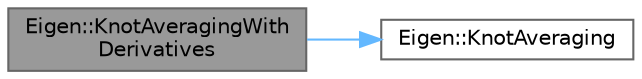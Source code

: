 digraph "Eigen::KnotAveragingWithDerivatives"
{
 // LATEX_PDF_SIZE
  bgcolor="transparent";
  edge [fontname=Helvetica,fontsize=10,labelfontname=Helvetica,labelfontsize=10];
  node [fontname=Helvetica,fontsize=10,shape=box,height=0.2,width=0.4];
  rankdir="LR";
  Node1 [id="Node000001",label="Eigen::KnotAveragingWith\lDerivatives",height=0.2,width=0.4,color="gray40", fillcolor="grey60", style="filled", fontcolor="black",tooltip="Computes knot averages when derivative constraints are present. Note that this is a technical interpr..."];
  Node1 -> Node2 [id="edge1_Node000001_Node000002",color="steelblue1",style="solid",tooltip=" "];
  Node2 [id="Node000002",label="Eigen::KnotAveraging",height=0.2,width=0.4,color="grey40", fillcolor="white", style="filled",URL="$group___splines___module.html#ga9474da5ed68bbd9a6788a999330416d6",tooltip="Computes knot averages."];
}
